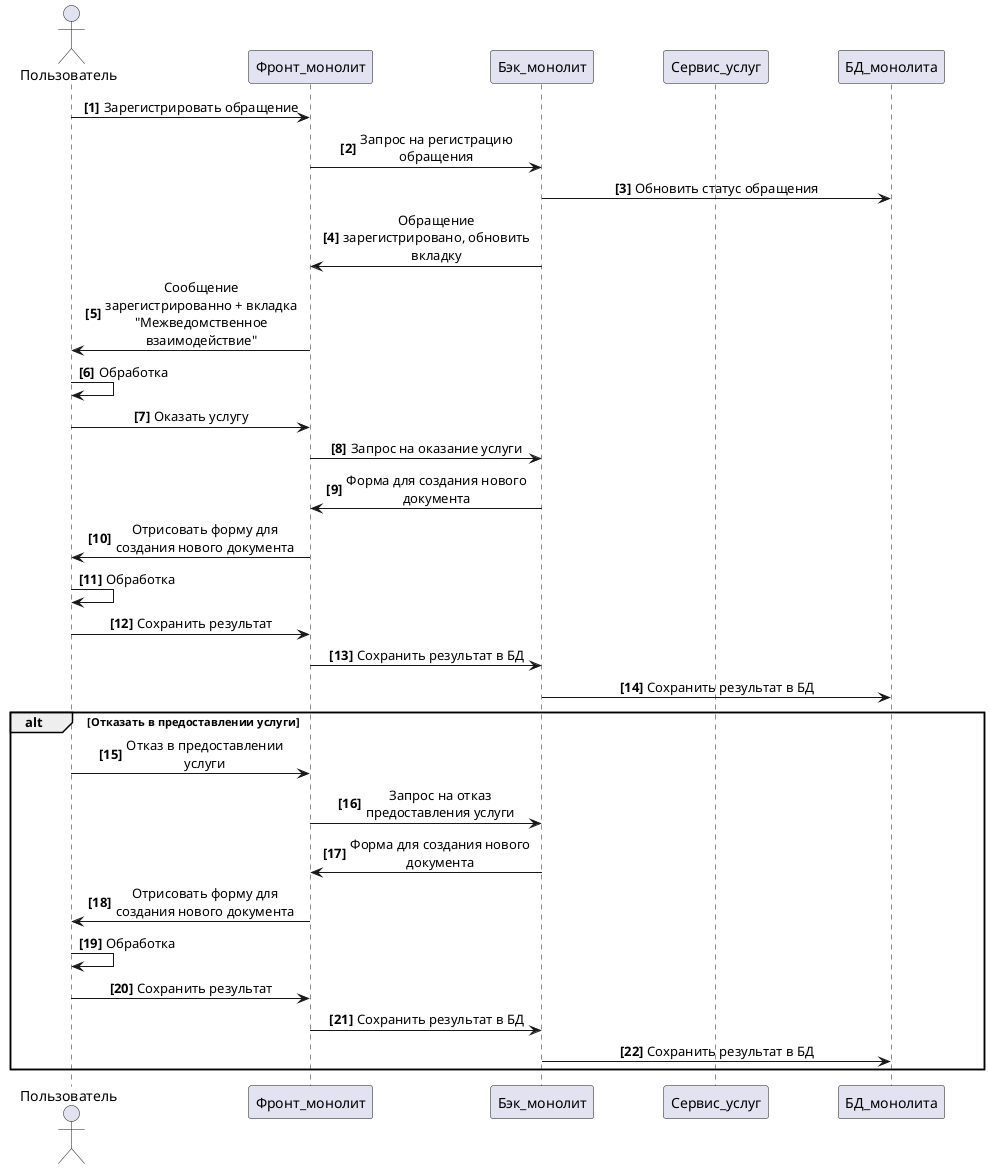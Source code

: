 @startuml

'hide footbox
skinparam {
    MaxMessageSize 200
}
skinparam sequence{
    ParticipantPadding 30
    MessageAlign center
}
autonumber "<b>[0]"

actor Пользователь
participant Фронт_монолит
participant Бэк_монолит
participant Сервис_услуг
participant БД_монолита

Пользователь -> Фронт_монолит: Зарегистрировать обращение
Фронт_монолит -> Бэк_монолит: Запрос на регистрацию обращения
Бэк_монолит -> БД_монолита: Обновить статус обращения
Бэк_монолит -> Фронт_монолит: Обращение зарегистрировано, обновить вкладку
Фронт_монолит -> Пользователь: Сообщение зарегистрированно + вкладка "Межведомственное взаимодействие"
Пользователь -> Пользователь: Обработка
Пользователь -> Фронт_монолит: Оказать услугу
Фронт_монолит -> Бэк_монолит: Запрос на оказание услуги
Бэк_монолит -> Фронт_монолит: Форма для создания нового документа
Фронт_монолит -> Пользователь: Отрисовать форму для создания нового документа
Пользователь -> Пользователь: Обработка
Пользователь -> Фронт_монолит: Сохранить результат
Фронт_монолит -> Бэк_монолит: Сохранить результат в БД
Бэк_монолит -> БД_монолита: Сохранить результат в БД

alt Отказать в предоставлении услуги
    Пользователь -> Фронт_монолит: Отказ в предоставлении услуги
    Фронт_монолит -> Бэк_монолит: Запрос на отказ предоставления услуги
    Бэк_монолит -> Фронт_монолит: Форма для создания нового документа
    Фронт_монолит -> Пользователь: Отрисовать форму для создания нового документа
    Пользователь -> Пользователь: Обработка
    Пользователь -> Фронт_монолит: Сохранить результат
    Фронт_монолит -> Бэк_монолит: Сохранить результат в БД
    Бэк_монолит -> БД_монолита: Сохранить результат в БД
end
@enduml